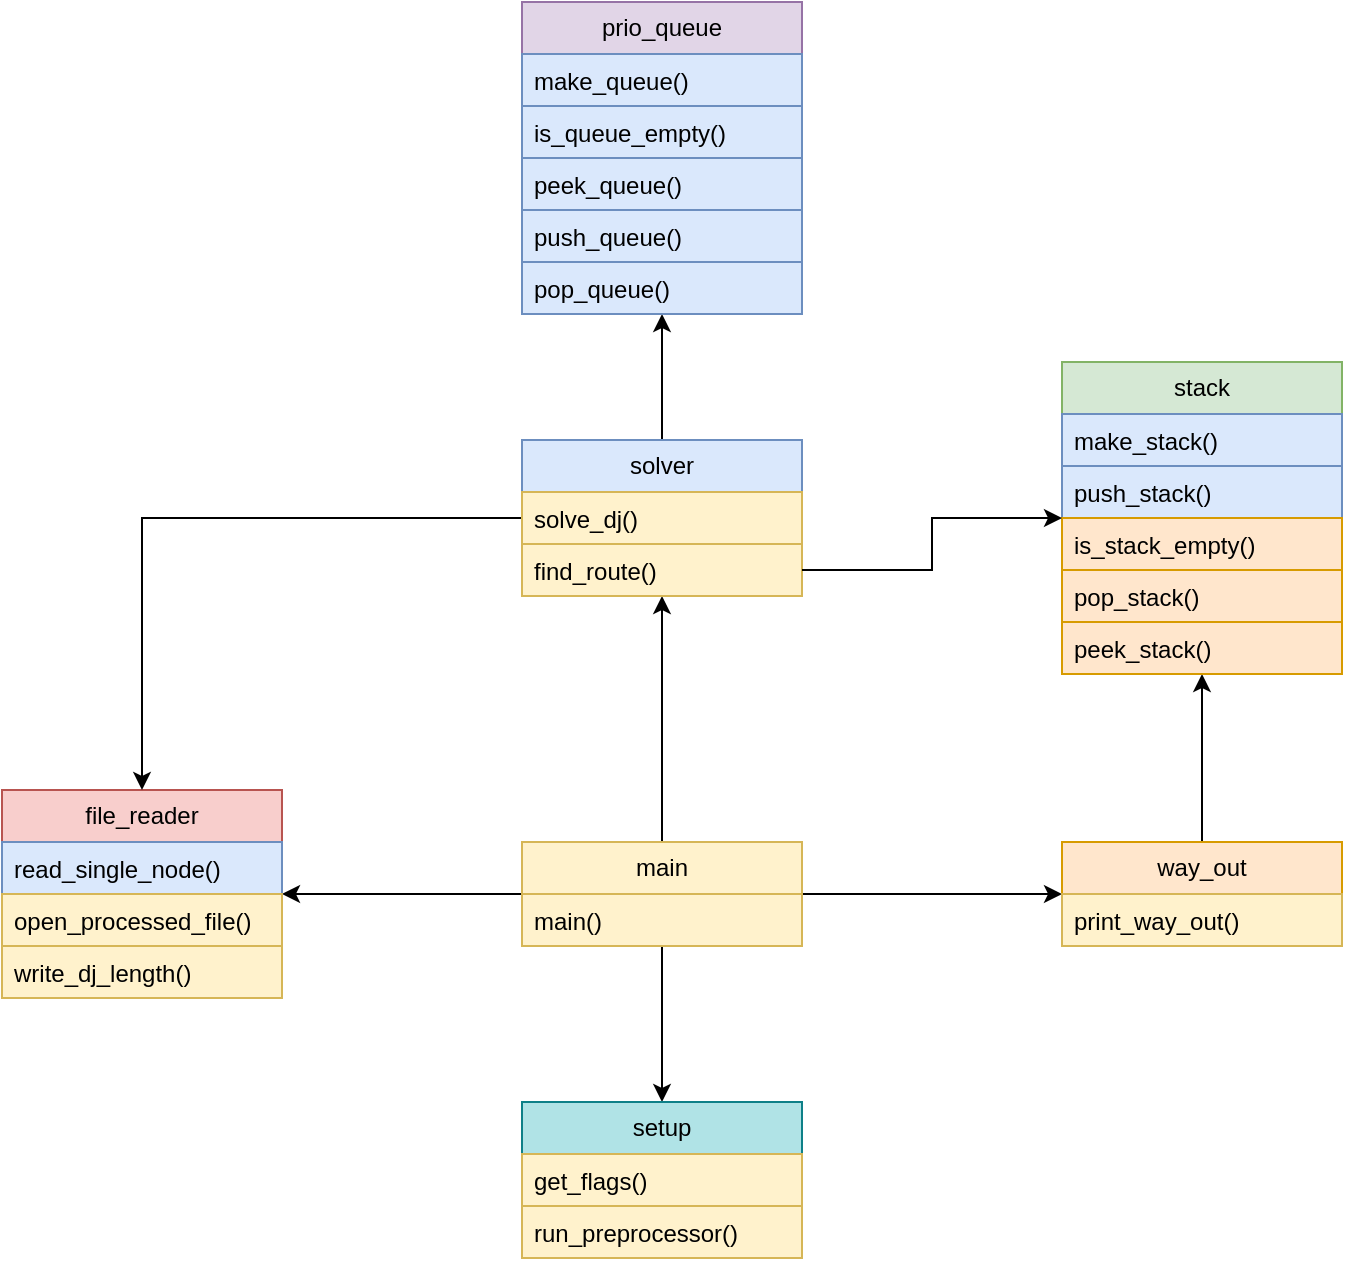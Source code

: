 <mxfile version="24.0.7" type="github">
  <diagram id="C5RBs43oDa-KdzZeNtuy" name="Page-1">
    <mxGraphModel dx="1014" dy="527" grid="1" gridSize="10" guides="1" tooltips="1" connect="1" arrows="1" fold="1" page="1" pageScale="1" pageWidth="827" pageHeight="1169" math="0" shadow="0">
      <root>
        <mxCell id="WIyWlLk6GJQsqaUBKTNV-0" />
        <mxCell id="WIyWlLk6GJQsqaUBKTNV-1" parent="WIyWlLk6GJQsqaUBKTNV-0" />
        <mxCell id="ufzgCFHDgKXn59LKtLPm-23" style="edgeStyle=orthogonalEdgeStyle;rounded=0;orthogonalLoop=1;jettySize=auto;html=1;" parent="WIyWlLk6GJQsqaUBKTNV-1" source="ufzgCFHDgKXn59LKtLPm-4" target="ufzgCFHDgKXn59LKtLPm-8" edge="1">
          <mxGeometry relative="1" as="geometry" />
        </mxCell>
        <mxCell id="ufzgCFHDgKXn59LKtLPm-29" style="edgeStyle=orthogonalEdgeStyle;rounded=0;orthogonalLoop=1;jettySize=auto;html=1;" parent="WIyWlLk6GJQsqaUBKTNV-1" source="ufzgCFHDgKXn59LKtLPm-4" target="ufzgCFHDgKXn59LKtLPm-24" edge="1">
          <mxGeometry relative="1" as="geometry" />
        </mxCell>
        <mxCell id="ufzgCFHDgKXn59LKtLPm-40" style="edgeStyle=orthogonalEdgeStyle;rounded=0;orthogonalLoop=1;jettySize=auto;html=1;exitX=0.5;exitY=0;exitDx=0;exitDy=0;entryX=0.5;entryY=1;entryDx=0;entryDy=0;" parent="WIyWlLk6GJQsqaUBKTNV-1" source="ufzgCFHDgKXn59LKtLPm-4" target="ufzgCFHDgKXn59LKtLPm-30" edge="1">
          <mxGeometry relative="1" as="geometry" />
        </mxCell>
        <mxCell id="ufzgCFHDgKXn59LKtLPm-54" style="edgeStyle=orthogonalEdgeStyle;rounded=0;orthogonalLoop=1;jettySize=auto;html=1;" parent="WIyWlLk6GJQsqaUBKTNV-1" source="ufzgCFHDgKXn59LKtLPm-4" target="ufzgCFHDgKXn59LKtLPm-50" edge="1">
          <mxGeometry relative="1" as="geometry" />
        </mxCell>
        <mxCell id="ufzgCFHDgKXn59LKtLPm-4" value="main" style="swimlane;fontStyle=0;childLayout=stackLayout;horizontal=1;startSize=26;fillColor=#fff2cc;horizontalStack=0;resizeParent=1;resizeParentMax=0;resizeLast=0;collapsible=1;marginBottom=0;whiteSpace=wrap;html=1;strokeColor=#d6b656;" parent="WIyWlLk6GJQsqaUBKTNV-1" vertex="1">
          <mxGeometry x="339" y="670" width="140" height="52" as="geometry" />
        </mxCell>
        <mxCell id="ufzgCFHDgKXn59LKtLPm-5" value="main()" style="text;strokeColor=#d6b656;fillColor=#fff2cc;align=left;verticalAlign=top;spacingLeft=4;spacingRight=4;overflow=hidden;rotatable=0;points=[[0,0.5],[1,0.5]];portConstraint=eastwest;whiteSpace=wrap;html=1;" parent="ufzgCFHDgKXn59LKtLPm-4" vertex="1">
          <mxGeometry y="26" width="140" height="26" as="geometry" />
        </mxCell>
        <mxCell id="ufzgCFHDgKXn59LKtLPm-39" style="edgeStyle=orthogonalEdgeStyle;rounded=0;orthogonalLoop=1;jettySize=auto;html=1;" parent="WIyWlLk6GJQsqaUBKTNV-1" source="ufzgCFHDgKXn59LKtLPm-8" target="ufzgCFHDgKXn59LKtLPm-12" edge="1">
          <mxGeometry relative="1" as="geometry" />
        </mxCell>
        <mxCell id="ufzgCFHDgKXn59LKtLPm-8" value="way_out" style="swimlane;fontStyle=0;childLayout=stackLayout;horizontal=1;startSize=26;fillColor=#ffe6cc;horizontalStack=0;resizeParent=1;resizeParentMax=0;resizeLast=0;collapsible=1;marginBottom=0;whiteSpace=wrap;html=1;strokeColor=#d79b00;" parent="WIyWlLk6GJQsqaUBKTNV-1" vertex="1">
          <mxGeometry x="609" y="670" width="140" height="52" as="geometry" />
        </mxCell>
        <mxCell id="ufzgCFHDgKXn59LKtLPm-9" value="print_way_out()" style="text;strokeColor=#d6b656;fillColor=#fff2cc;align=left;verticalAlign=top;spacingLeft=4;spacingRight=4;overflow=hidden;rotatable=0;points=[[0,0.5],[1,0.5]];portConstraint=eastwest;whiteSpace=wrap;html=1;" parent="ufzgCFHDgKXn59LKtLPm-8" vertex="1">
          <mxGeometry y="26" width="140" height="26" as="geometry" />
        </mxCell>
        <mxCell id="ufzgCFHDgKXn59LKtLPm-12" value="stack" style="swimlane;fontStyle=0;childLayout=stackLayout;horizontal=1;startSize=26;fillColor=#d5e8d4;horizontalStack=0;resizeParent=1;resizeParentMax=0;resizeLast=0;collapsible=1;marginBottom=0;whiteSpace=wrap;html=1;strokeColor=#82b366;" parent="WIyWlLk6GJQsqaUBKTNV-1" vertex="1">
          <mxGeometry x="609" y="430" width="140" height="156" as="geometry" />
        </mxCell>
        <mxCell id="ufzgCFHDgKXn59LKtLPm-13" value="make_stack()" style="text;strokeColor=#6c8ebf;fillColor=#dae8fc;align=left;verticalAlign=top;spacingLeft=4;spacingRight=4;overflow=hidden;rotatable=0;points=[[0,0.5],[1,0.5]];portConstraint=eastwest;whiteSpace=wrap;html=1;" parent="ufzgCFHDgKXn59LKtLPm-12" vertex="1">
          <mxGeometry y="26" width="140" height="26" as="geometry" />
        </mxCell>
        <mxCell id="ufzgCFHDgKXn59LKtLPm-15" value="push_stack()" style="text;strokeColor=#6c8ebf;fillColor=#dae8fc;align=left;verticalAlign=top;spacingLeft=4;spacingRight=4;overflow=hidden;rotatable=0;points=[[0,0.5],[1,0.5]];portConstraint=eastwest;whiteSpace=wrap;html=1;" parent="ufzgCFHDgKXn59LKtLPm-12" vertex="1">
          <mxGeometry y="52" width="140" height="26" as="geometry" />
        </mxCell>
        <mxCell id="ufzgCFHDgKXn59LKtLPm-14" value="is_stack_empty()" style="text;strokeColor=#d79b00;fillColor=#ffe6cc;align=left;verticalAlign=top;spacingLeft=4;spacingRight=4;overflow=hidden;rotatable=0;points=[[0,0.5],[1,0.5]];portConstraint=eastwest;whiteSpace=wrap;html=1;" parent="ufzgCFHDgKXn59LKtLPm-12" vertex="1">
          <mxGeometry y="78" width="140" height="26" as="geometry" />
        </mxCell>
        <mxCell id="ufzgCFHDgKXn59LKtLPm-20" value="pop_stack()" style="text;strokeColor=#d79b00;fillColor=#ffe6cc;align=left;verticalAlign=top;spacingLeft=4;spacingRight=4;overflow=hidden;rotatable=0;points=[[0,0.5],[1,0.5]];portConstraint=eastwest;whiteSpace=wrap;html=1;" parent="ufzgCFHDgKXn59LKtLPm-12" vertex="1">
          <mxGeometry y="104" width="140" height="26" as="geometry" />
        </mxCell>
        <mxCell id="ufzgCFHDgKXn59LKtLPm-21" value="peek_stack()" style="text;strokeColor=#d79b00;fillColor=#ffe6cc;align=left;verticalAlign=top;spacingLeft=4;spacingRight=4;overflow=hidden;rotatable=0;points=[[0,0.5],[1,0.5]];portConstraint=eastwest;whiteSpace=wrap;html=1;" parent="ufzgCFHDgKXn59LKtLPm-12" vertex="1">
          <mxGeometry y="130" width="140" height="26" as="geometry" />
        </mxCell>
        <mxCell id="ufzgCFHDgKXn59LKtLPm-24" value="file_reader" style="swimlane;fontStyle=0;childLayout=stackLayout;horizontal=1;startSize=26;fillColor=#f8cecc;horizontalStack=0;resizeParent=1;resizeParentMax=0;resizeLast=0;collapsible=1;marginBottom=0;whiteSpace=wrap;html=1;strokeColor=#b85450;" parent="WIyWlLk6GJQsqaUBKTNV-1" vertex="1">
          <mxGeometry x="79" y="644" width="140" height="104" as="geometry" />
        </mxCell>
        <mxCell id="ufzgCFHDgKXn59LKtLPm-25" value="read_single_node()" style="text;strokeColor=#6c8ebf;fillColor=#dae8fc;align=left;verticalAlign=top;spacingLeft=4;spacingRight=4;overflow=hidden;rotatable=0;points=[[0,0.5],[1,0.5]];portConstraint=eastwest;whiteSpace=wrap;html=1;" parent="ufzgCFHDgKXn59LKtLPm-24" vertex="1">
          <mxGeometry y="26" width="140" height="26" as="geometry" />
        </mxCell>
        <mxCell id="ufzgCFHDgKXn59LKtLPm-26" value="open_processed_file()" style="text;strokeColor=#d6b656;fillColor=#fff2cc;align=left;verticalAlign=top;spacingLeft=4;spacingRight=4;overflow=hidden;rotatable=0;points=[[0,0.5],[1,0.5]];portConstraint=eastwest;whiteSpace=wrap;html=1;" parent="ufzgCFHDgKXn59LKtLPm-24" vertex="1">
          <mxGeometry y="52" width="140" height="26" as="geometry" />
        </mxCell>
        <mxCell id="ufzgCFHDgKXn59LKtLPm-27" value="write_dj_length()" style="text;strokeColor=#d6b656;fillColor=#fff2cc;align=left;verticalAlign=top;spacingLeft=4;spacingRight=4;overflow=hidden;rotatable=0;points=[[0,0.5],[1,0.5]];portConstraint=eastwest;whiteSpace=wrap;html=1;" parent="ufzgCFHDgKXn59LKtLPm-24" vertex="1">
          <mxGeometry y="78" width="140" height="26" as="geometry" />
        </mxCell>
        <mxCell id="ufzgCFHDgKXn59LKtLPm-48" style="edgeStyle=orthogonalEdgeStyle;rounded=0;orthogonalLoop=1;jettySize=auto;html=1;" parent="WIyWlLk6GJQsqaUBKTNV-1" source="ufzgCFHDgKXn59LKtLPm-30" target="ufzgCFHDgKXn59LKtLPm-42" edge="1">
          <mxGeometry relative="1" as="geometry" />
        </mxCell>
        <mxCell id="4QN0Ev6it3teM7O88MBP-0" style="edgeStyle=orthogonalEdgeStyle;rounded=0;orthogonalLoop=1;jettySize=auto;html=1;" edge="1" parent="WIyWlLk6GJQsqaUBKTNV-1" source="ufzgCFHDgKXn59LKtLPm-30" target="ufzgCFHDgKXn59LKtLPm-24">
          <mxGeometry relative="1" as="geometry" />
        </mxCell>
        <mxCell id="ufzgCFHDgKXn59LKtLPm-30" value="solver" style="swimlane;fontStyle=0;childLayout=stackLayout;horizontal=1;startSize=26;fillColor=#dae8fc;horizontalStack=0;resizeParent=1;resizeParentMax=0;resizeLast=0;collapsible=1;marginBottom=0;whiteSpace=wrap;html=1;strokeColor=#6c8ebf;" parent="WIyWlLk6GJQsqaUBKTNV-1" vertex="1">
          <mxGeometry x="339" y="469" width="140" height="78" as="geometry" />
        </mxCell>
        <mxCell id="ufzgCFHDgKXn59LKtLPm-31" value="solve_dj()" style="text;strokeColor=#d6b656;fillColor=#fff2cc;align=left;verticalAlign=top;spacingLeft=4;spacingRight=4;overflow=hidden;rotatable=0;points=[[0,0.5],[1,0.5]];portConstraint=eastwest;whiteSpace=wrap;html=1;" parent="ufzgCFHDgKXn59LKtLPm-30" vertex="1">
          <mxGeometry y="26" width="140" height="26" as="geometry" />
        </mxCell>
        <mxCell id="ufzgCFHDgKXn59LKtLPm-32" value="find_route()" style="text;strokeColor=#d6b656;fillColor=#fff2cc;align=left;verticalAlign=top;spacingLeft=4;spacingRight=4;overflow=hidden;rotatable=0;points=[[0,0.5],[1,0.5]];portConstraint=eastwest;whiteSpace=wrap;html=1;" parent="ufzgCFHDgKXn59LKtLPm-30" vertex="1">
          <mxGeometry y="52" width="140" height="26" as="geometry" />
        </mxCell>
        <mxCell id="ufzgCFHDgKXn59LKtLPm-42" value="prio_queue" style="swimlane;fontStyle=0;childLayout=stackLayout;horizontal=1;startSize=26;fillColor=#e1d5e7;horizontalStack=0;resizeParent=1;resizeParentMax=0;resizeLast=0;collapsible=1;marginBottom=0;whiteSpace=wrap;html=1;strokeColor=#9673a6;" parent="WIyWlLk6GJQsqaUBKTNV-1" vertex="1">
          <mxGeometry x="339" y="250" width="140" height="156" as="geometry" />
        </mxCell>
        <mxCell id="ufzgCFHDgKXn59LKtLPm-43" value="make_queue()" style="text;strokeColor=#6c8ebf;fillColor=#dae8fc;align=left;verticalAlign=top;spacingLeft=4;spacingRight=4;overflow=hidden;rotatable=0;points=[[0,0.5],[1,0.5]];portConstraint=eastwest;whiteSpace=wrap;html=1;" parent="ufzgCFHDgKXn59LKtLPm-42" vertex="1">
          <mxGeometry y="26" width="140" height="26" as="geometry" />
        </mxCell>
        <mxCell id="ufzgCFHDgKXn59LKtLPm-46" value="is_queue_empty()" style="text;strokeColor=#6c8ebf;fillColor=#dae8fc;align=left;verticalAlign=top;spacingLeft=4;spacingRight=4;overflow=hidden;rotatable=0;points=[[0,0.5],[1,0.5]];portConstraint=eastwest;whiteSpace=wrap;html=1;" parent="ufzgCFHDgKXn59LKtLPm-42" vertex="1">
          <mxGeometry y="52" width="140" height="26" as="geometry" />
        </mxCell>
        <mxCell id="ufzgCFHDgKXn59LKtLPm-44" value="peek_queue()" style="text;strokeColor=#6c8ebf;fillColor=#dae8fc;align=left;verticalAlign=top;spacingLeft=4;spacingRight=4;overflow=hidden;rotatable=0;points=[[0,0.5],[1,0.5]];portConstraint=eastwest;whiteSpace=wrap;html=1;" parent="ufzgCFHDgKXn59LKtLPm-42" vertex="1">
          <mxGeometry y="78" width="140" height="26" as="geometry" />
        </mxCell>
        <mxCell id="ufzgCFHDgKXn59LKtLPm-47" value="push_queue()" style="text;strokeColor=#6c8ebf;fillColor=#dae8fc;align=left;verticalAlign=top;spacingLeft=4;spacingRight=4;overflow=hidden;rotatable=0;points=[[0,0.5],[1,0.5]];portConstraint=eastwest;whiteSpace=wrap;html=1;" parent="ufzgCFHDgKXn59LKtLPm-42" vertex="1">
          <mxGeometry y="104" width="140" height="26" as="geometry" />
        </mxCell>
        <mxCell id="ufzgCFHDgKXn59LKtLPm-45" value="pop_queue()" style="text;strokeColor=#6c8ebf;fillColor=#dae8fc;align=left;verticalAlign=top;spacingLeft=4;spacingRight=4;overflow=hidden;rotatable=0;points=[[0,0.5],[1,0.5]];portConstraint=eastwest;whiteSpace=wrap;html=1;" parent="ufzgCFHDgKXn59LKtLPm-42" vertex="1">
          <mxGeometry y="130" width="140" height="26" as="geometry" />
        </mxCell>
        <mxCell id="ufzgCFHDgKXn59LKtLPm-50" value="setup" style="swimlane;fontStyle=0;childLayout=stackLayout;horizontal=1;startSize=26;fillColor=#b0e3e6;horizontalStack=0;resizeParent=1;resizeParentMax=0;resizeLast=0;collapsible=1;marginBottom=0;whiteSpace=wrap;html=1;strokeColor=#0e8088;" parent="WIyWlLk6GJQsqaUBKTNV-1" vertex="1">
          <mxGeometry x="339" y="800" width="140" height="78" as="geometry" />
        </mxCell>
        <mxCell id="ufzgCFHDgKXn59LKtLPm-51" value="get_flags()" style="text;strokeColor=#d6b656;fillColor=#fff2cc;align=left;verticalAlign=top;spacingLeft=4;spacingRight=4;overflow=hidden;rotatable=0;points=[[0,0.5],[1,0.5]];portConstraint=eastwest;whiteSpace=wrap;html=1;" parent="ufzgCFHDgKXn59LKtLPm-50" vertex="1">
          <mxGeometry y="26" width="140" height="26" as="geometry" />
        </mxCell>
        <mxCell id="ufzgCFHDgKXn59LKtLPm-61" value="run_preprocessor()" style="text;strokeColor=#d6b656;fillColor=#fff2cc;align=left;verticalAlign=top;spacingLeft=4;spacingRight=4;overflow=hidden;rotatable=0;points=[[0,0.5],[1,0.5]];portConstraint=eastwest;whiteSpace=wrap;html=1;" parent="ufzgCFHDgKXn59LKtLPm-50" vertex="1">
          <mxGeometry y="52" width="140" height="26" as="geometry" />
        </mxCell>
        <mxCell id="ufzgCFHDgKXn59LKtLPm-56" style="edgeStyle=orthogonalEdgeStyle;rounded=0;orthogonalLoop=1;jettySize=auto;html=1;" parent="WIyWlLk6GJQsqaUBKTNV-1" source="ufzgCFHDgKXn59LKtLPm-32" target="ufzgCFHDgKXn59LKtLPm-12" edge="1">
          <mxGeometry relative="1" as="geometry" />
        </mxCell>
      </root>
    </mxGraphModel>
  </diagram>
</mxfile>
